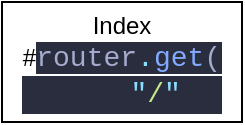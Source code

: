 <mxfile>
    <diagram id="iQ0er5mEKeK74gy6BC8Z" name="Page-1">
        <mxGraphModel dx="1844" dy="894" grid="1" gridSize="10" guides="1" tooltips="1" connect="1" arrows="1" fold="1" page="1" pageScale="1" pageWidth="850" pageHeight="1100" math="0" shadow="0">
            <root>
                <mxCell id="0"/>
                <mxCell id="1" parent="0"/>
                <mxCell id="2" value="Index&lt;br&gt;#&lt;span style=&quot;background-color: rgb(41 , 45 , 62) ; color: rgb(166 , 172 , 205) ; font-family: &amp;#34;consolas&amp;#34; , &amp;#34;courier new&amp;#34; , monospace ; font-size: 14px&quot;&gt;router&lt;/span&gt;&lt;span style=&quot;background-color: rgb(41 , 45 , 62) ; font-family: &amp;#34;consolas&amp;#34; , &amp;#34;courier new&amp;#34; , monospace ; font-size: 14px ; color: rgb(137 , 221 , 255)&quot;&gt;.&lt;/span&gt;&lt;span style=&quot;background-color: rgb(41 , 45 , 62) ; font-family: &amp;#34;consolas&amp;#34; , &amp;#34;courier new&amp;#34; , monospace ; font-size: 14px ; color: rgb(130 , 170 , 255)&quot;&gt;get&lt;/span&gt;&lt;span style=&quot;background-color: rgb(41 , 45 , 62) ; color: rgb(166 , 172 , 205) ; font-family: &amp;#34;consolas&amp;#34; , &amp;#34;courier new&amp;#34; , monospace ; font-size: 14px&quot;&gt;(&lt;/span&gt;&lt;div style=&quot;color: rgb(166 , 172 , 205) ; background-color: rgb(41 , 45 , 62) ; font-family: &amp;#34;consolas&amp;#34; , &amp;#34;courier new&amp;#34; , monospace ; font-size: 14px ; line-height: 19px&quot;&gt;&lt;div&gt;&amp;nbsp;&amp;nbsp;&amp;nbsp;&amp;nbsp;&lt;span style=&quot;color: #89ddff&quot;&gt;&quot;&lt;/span&gt;&lt;span style=&quot;color: #c3e88d&quot;&gt;/&lt;/span&gt;&lt;span style=&quot;color: #89ddff&quot;&gt;&quot;&lt;/span&gt;&lt;/div&gt;&lt;/div&gt;" style="rounded=0;whiteSpace=wrap;html=1;" vertex="1" parent="1">
                    <mxGeometry x="39" y="40" width="120" height="60" as="geometry"/>
                </mxCell>
            </root>
        </mxGraphModel>
    </diagram>
</mxfile>